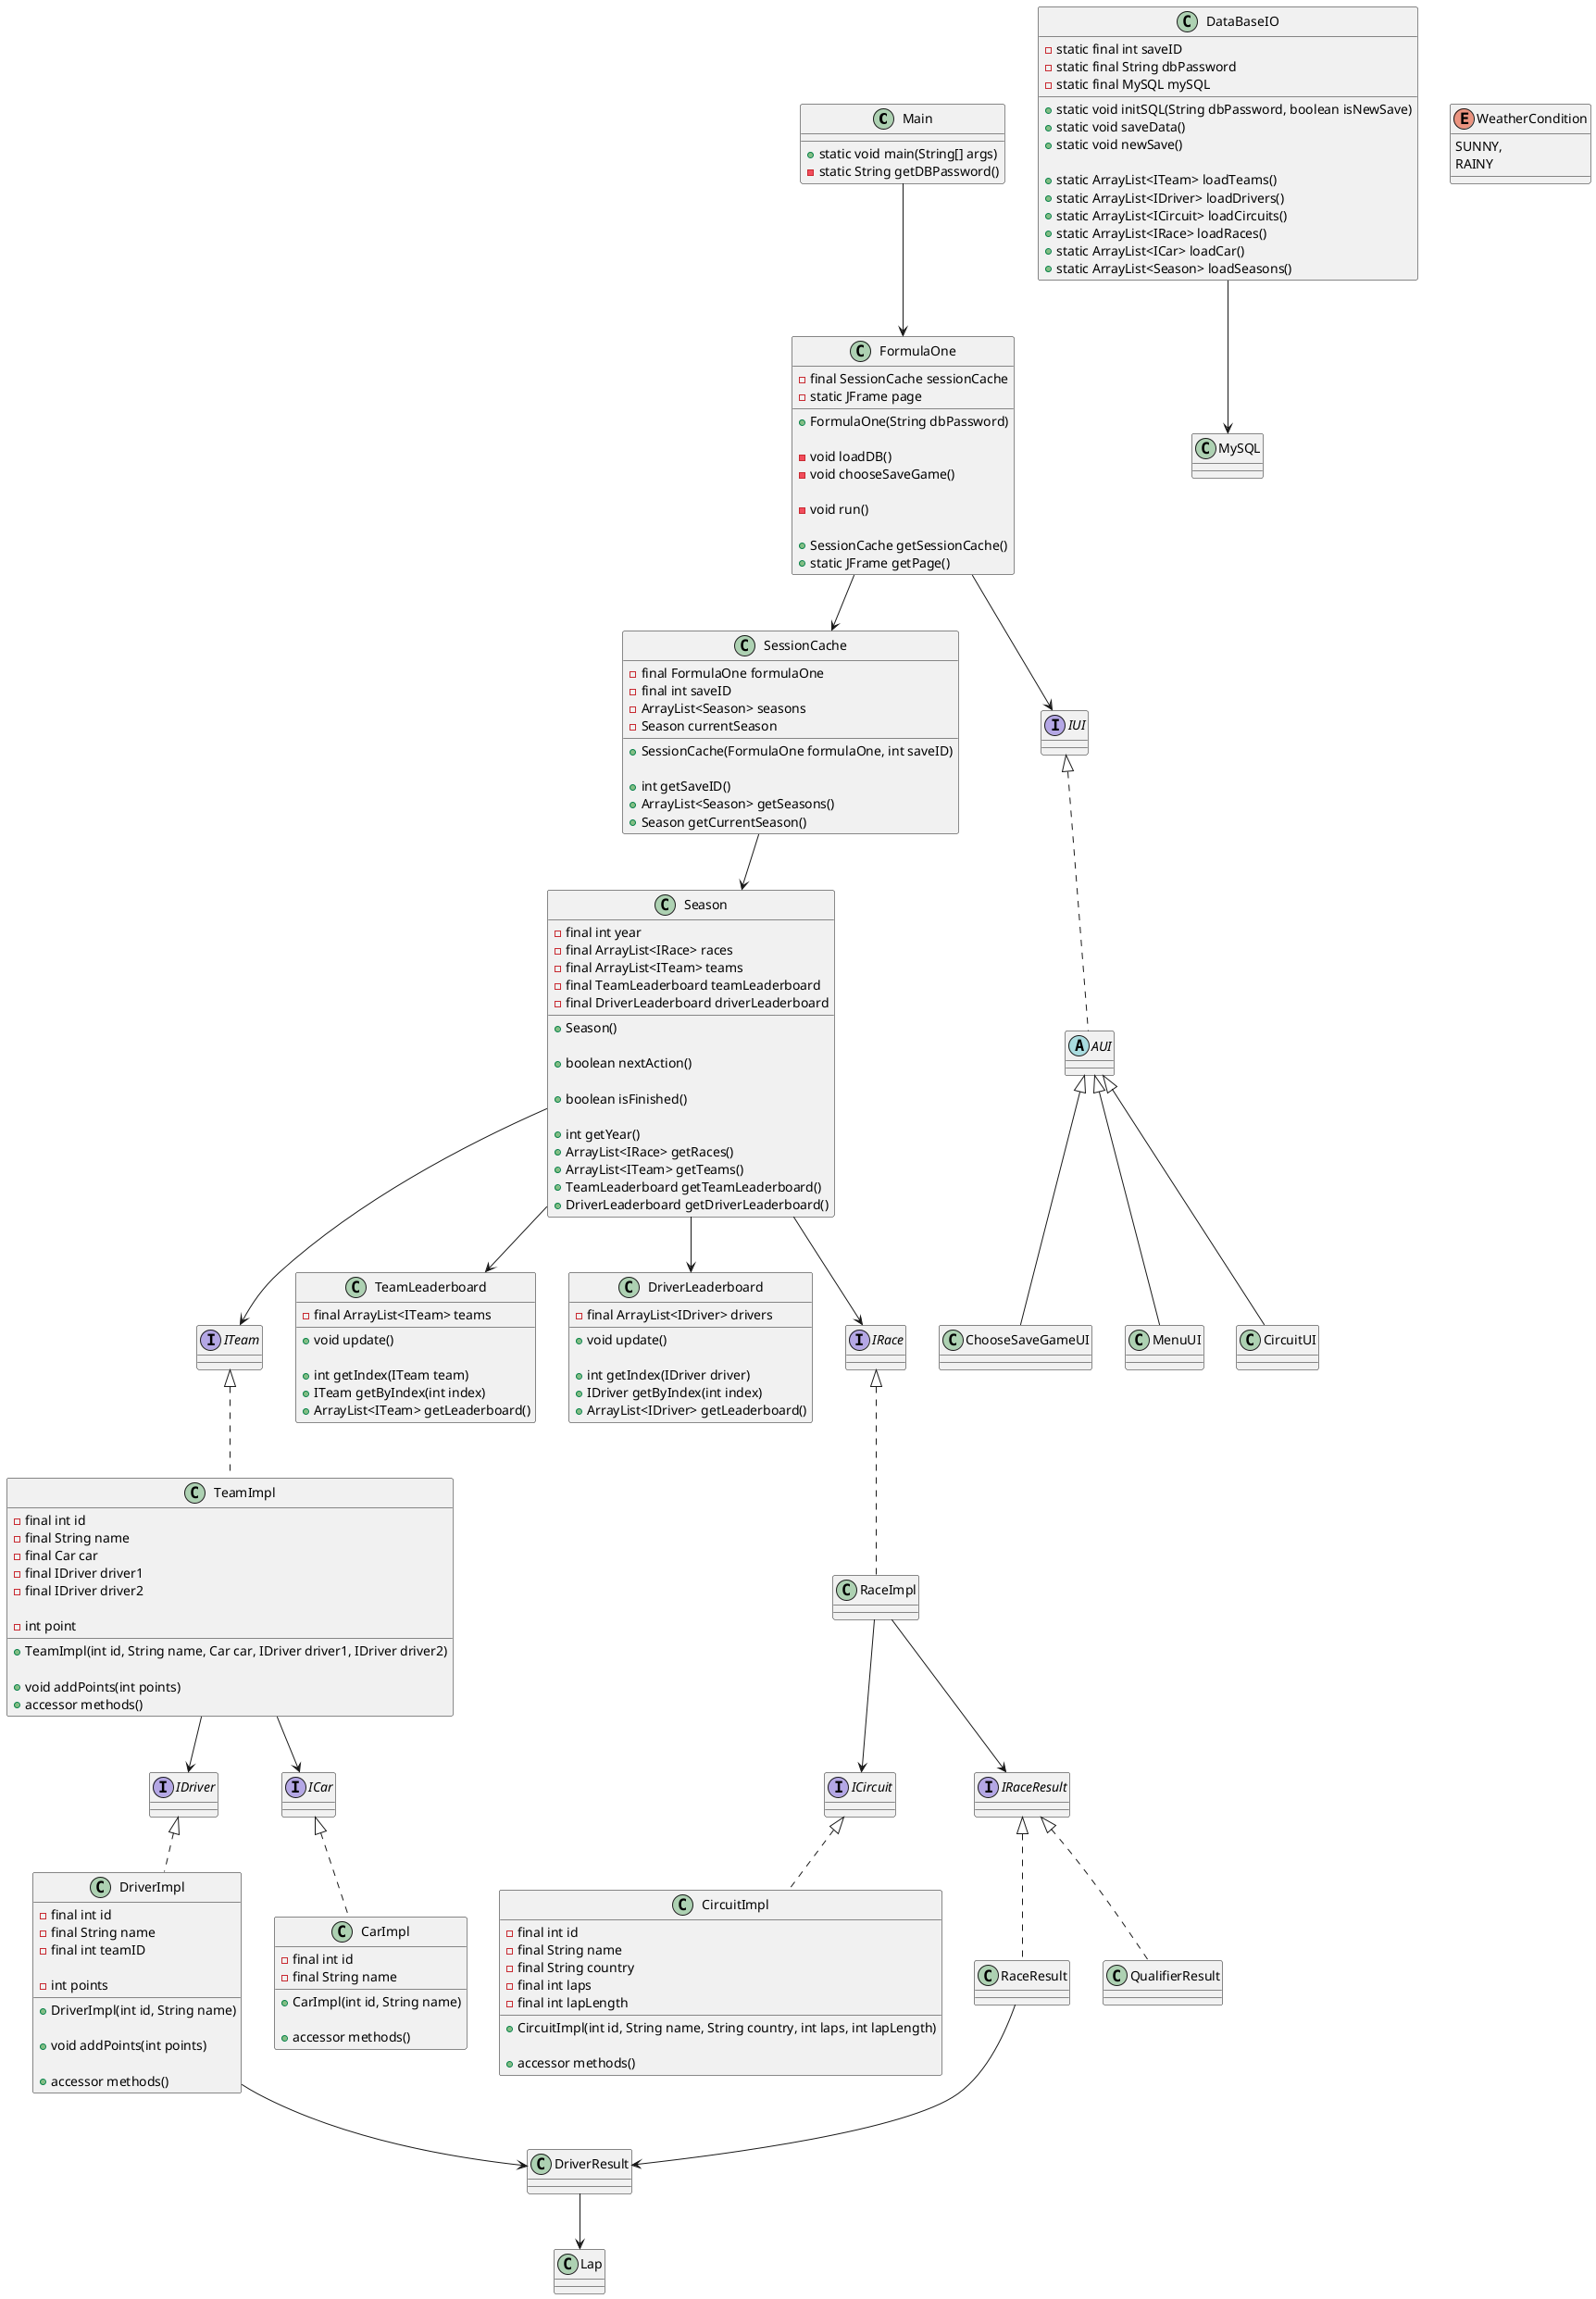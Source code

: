 @startuml

' ******************
' Classes
' ******************

class Main {
    + static void main(String[] args)
    - static String getDBPassword()
}

class FormulaOne {
    - final SessionCache sessionCache
    - static JFrame page

    + FormulaOne(String dbPassword)

    - void loadDB()
    - void chooseSaveGame()

    - void run()

    + SessionCache getSessionCache()
    + static JFrame getPage()
}

class SessionCache {
    - final FormulaOne formulaOne
    - final int saveID
    - ArrayList<Season> seasons
    - Season currentSeason

    + SessionCache(FormulaOne formulaOne, int saveID)

    + int getSaveID()
    + ArrayList<Season> getSeasons()
    + Season getCurrentSeason()
}

class Season {
    - final int year
    - final ArrayList<IRace> races
    - final ArrayList<ITeam> teams
    - final TeamLeaderboard teamLeaderboard
    - final DriverLeaderboard driverLeaderboard

    + Season()

    + boolean nextAction()

    + boolean isFinished()

    + int getYear()
    + ArrayList<IRace> getRaces()
    + ArrayList<ITeam> getTeams()
    + TeamLeaderboard getTeamLeaderboard()
    + DriverLeaderboard getDriverLeaderboard()
}

class TeamImpl implements ITeam {
    - final int id
    - final String name
    - final Car car
    - final IDriver driver1
    - final IDriver driver2

    - int point

    + TeamImpl(int id, String name, Car car, IDriver driver1, IDriver driver2)

    + void addPoints(int points)
    + accessor methods()
}

class DriverImpl implements IDriver {
    ' TODO: TILFØJE ATTRIBUTES (Skal det være en klasse for sig selv?)
    - final int id
    - final String name
    - final int teamID

    - int points

    + DriverImpl(int id, String name)

    + void addPoints(int points)

    + accessor methods()
}

class CarImpl implements ICar {
    ' TODO: TILFØJE ATTRIBUTES (Skal det være en klasse for sig selv?)
    - final int id
    - final String name

    + CarImpl(int id, String name)

    + accessor methods()
}

class CircuitImpl implements ICircuit {
    ' TODO: TILFØJE ATTRIBUTES (Skal det være en klasse for sig selv?)
    - final int id
    - final String name
    - final String country
    - final int laps
    - final int lapLength

    + CircuitImpl(int id, String name, String country, int laps, int lapLength)

    + accessor methods()
}

class TeamLeaderboard {
    - final ArrayList<ITeam> teams

    + void update()

    + int getIndex(ITeam team)
    + ITeam getByIndex(int index)
    + ArrayList<ITeam> getLeaderboard()
}

class DriverLeaderboard {
    - final ArrayList<IDriver> drivers

    + void update()

    + int getIndex(IDriver driver)
    + IDriver getByIndex(int index)
    + ArrayList<IDriver> getLeaderboard()
}

class DataBaseIO {
    - static final int saveID
    - static final String dbPassword
    - static final MySQL mySQL

    + static void initSQL(String dbPassword, boolean isNewSave)
    + static void saveData()
    + static void newSave()

    + static ArrayList<ITeam> loadTeams()
    + static ArrayList<IDriver> loadDrivers()
    + static ArrayList<ICircuit> loadCircuits()
    + static ArrayList<IRace> loadRaces()
    + static ArrayList<ICar> loadCar()
    + static ArrayList<Season> loadSeasons()
    
}

class MySQL {

}

' ******************
' Race
' ******************

class RaceImpl implements IRace { }

class RaceResult implements IRaceResult { }

class QualifierResult implements IRaceResult { }

class Lap { }

class DriverResult { }

' ******************
' UI Classes
' ******************

class ChooseSaveGameUI extends AUI {

}

class MenuUI extends AUI {

}

class CircuitUI extends AUI {

}

' ******************
' Abstract Classes
' ******************

abstract class AUI implements IUI {

}

' ******************
' Interfaces
' ******************

interface IDriver {

}

interface ITeam {

}

interface ICircuit {

}

interface ICar {

}

interface IUI {

}

interface IRace {

}

interface IRaceResult {

}

' ******************
' Enums
' ******************

enum WeatherCondition {
    SUNNY,
    RAINY
}

' ******************
' Relations
' ******************

Main --> FormulaOne

FormulaOne --> SessionCache
FormulaOne --> IUI

SessionCache --> Season

Season --> ITeam
Season --> IRace
Season --> TeamLeaderboard
Season --> DriverLeaderboard

RaceImpl --> ICircuit
RaceImpl --> IRaceResult

RaceResult --> DriverResult
DriverImpl --> DriverResult

DriverResult --> Lap

TeamImpl --> ICar
TeamImpl --> IDriver

DataBaseIO --> MySQL

@enduml